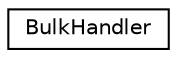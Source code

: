 digraph "Graphical Class Hierarchy"
{
 // LATEX_PDF_SIZE
  edge [fontname="Helvetica",fontsize="10",labelfontname="Helvetica",labelfontsize="10"];
  node [fontname="Helvetica",fontsize="10",shape=record];
  rankdir="LR";
  Node0 [label="BulkHandler",height=0.2,width=0.4,color="black", fillcolor="white", style="filled",URL="$class_bulk_handler.html",tooltip=" "];
}
